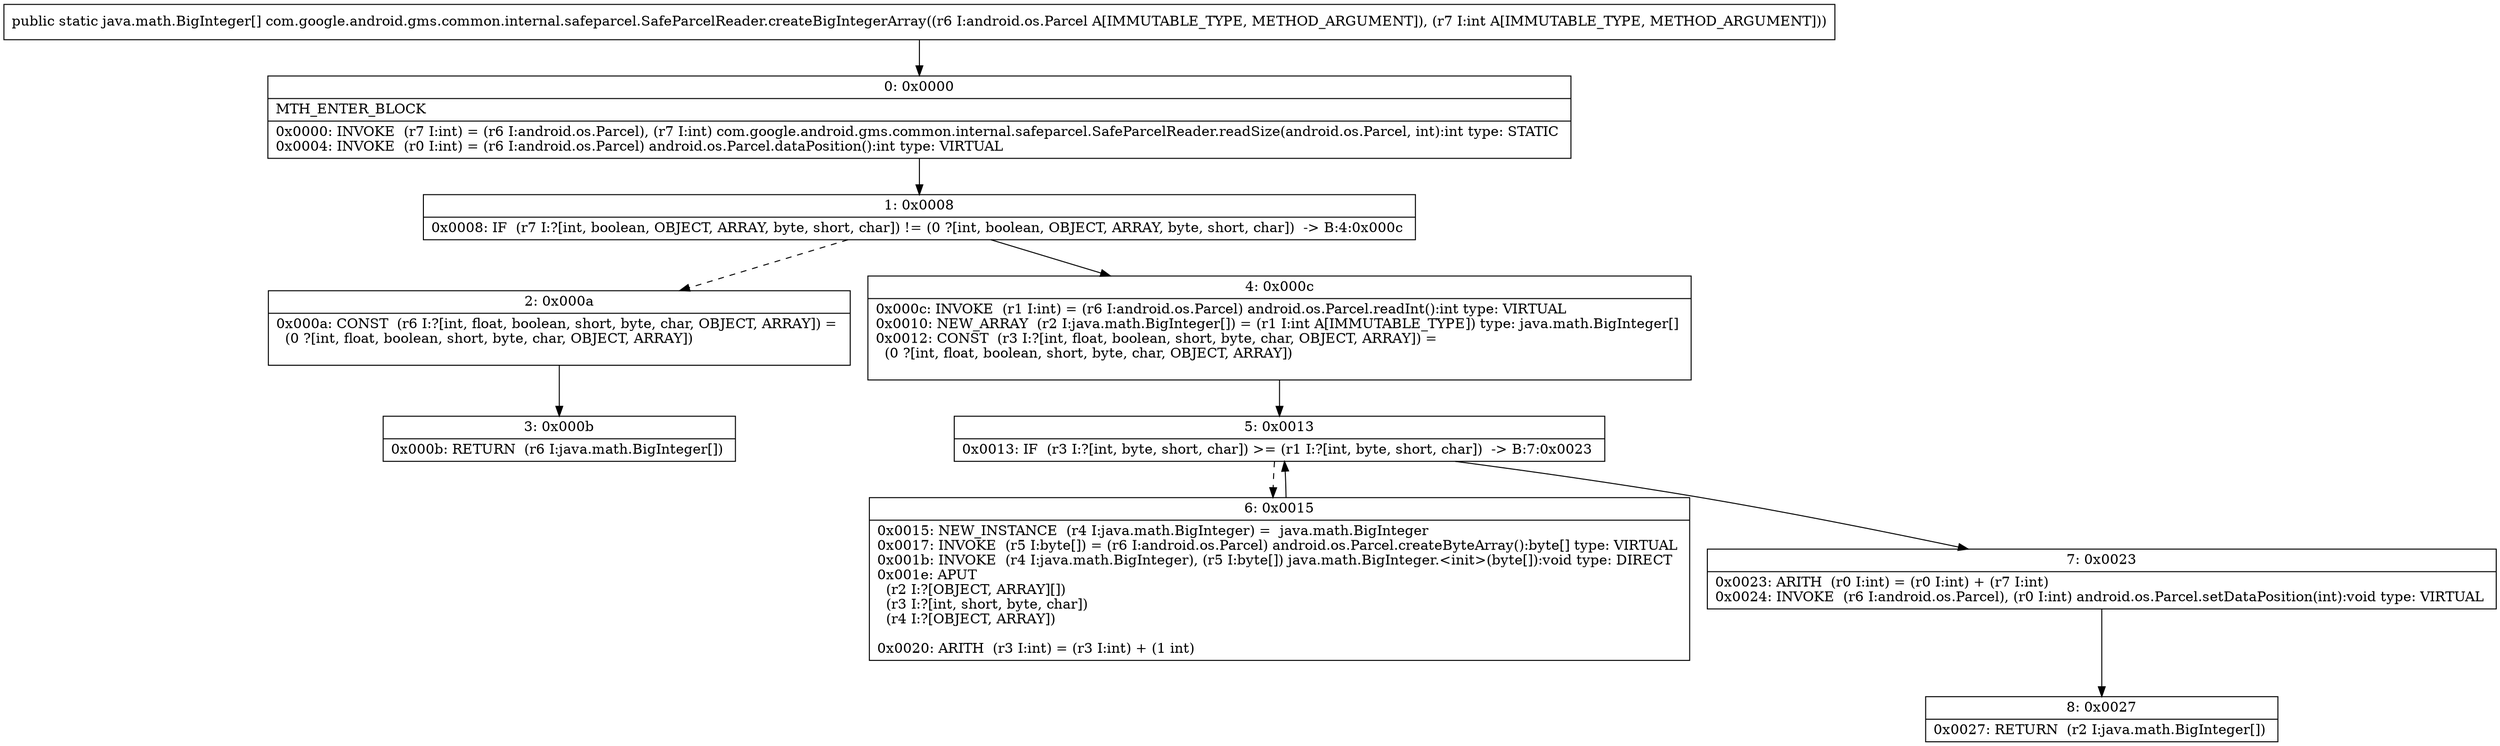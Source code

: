 digraph "CFG forcom.google.android.gms.common.internal.safeparcel.SafeParcelReader.createBigIntegerArray(Landroid\/os\/Parcel;I)[Ljava\/math\/BigInteger;" {
Node_0 [shape=record,label="{0\:\ 0x0000|MTH_ENTER_BLOCK\l|0x0000: INVOKE  (r7 I:int) = (r6 I:android.os.Parcel), (r7 I:int) com.google.android.gms.common.internal.safeparcel.SafeParcelReader.readSize(android.os.Parcel, int):int type: STATIC \l0x0004: INVOKE  (r0 I:int) = (r6 I:android.os.Parcel) android.os.Parcel.dataPosition():int type: VIRTUAL \l}"];
Node_1 [shape=record,label="{1\:\ 0x0008|0x0008: IF  (r7 I:?[int, boolean, OBJECT, ARRAY, byte, short, char]) != (0 ?[int, boolean, OBJECT, ARRAY, byte, short, char])  \-\> B:4:0x000c \l}"];
Node_2 [shape=record,label="{2\:\ 0x000a|0x000a: CONST  (r6 I:?[int, float, boolean, short, byte, char, OBJECT, ARRAY]) = \l  (0 ?[int, float, boolean, short, byte, char, OBJECT, ARRAY])\l \l}"];
Node_3 [shape=record,label="{3\:\ 0x000b|0x000b: RETURN  (r6 I:java.math.BigInteger[]) \l}"];
Node_4 [shape=record,label="{4\:\ 0x000c|0x000c: INVOKE  (r1 I:int) = (r6 I:android.os.Parcel) android.os.Parcel.readInt():int type: VIRTUAL \l0x0010: NEW_ARRAY  (r2 I:java.math.BigInteger[]) = (r1 I:int A[IMMUTABLE_TYPE]) type: java.math.BigInteger[] \l0x0012: CONST  (r3 I:?[int, float, boolean, short, byte, char, OBJECT, ARRAY]) = \l  (0 ?[int, float, boolean, short, byte, char, OBJECT, ARRAY])\l \l}"];
Node_5 [shape=record,label="{5\:\ 0x0013|0x0013: IF  (r3 I:?[int, byte, short, char]) \>= (r1 I:?[int, byte, short, char])  \-\> B:7:0x0023 \l}"];
Node_6 [shape=record,label="{6\:\ 0x0015|0x0015: NEW_INSTANCE  (r4 I:java.math.BigInteger) =  java.math.BigInteger \l0x0017: INVOKE  (r5 I:byte[]) = (r6 I:android.os.Parcel) android.os.Parcel.createByteArray():byte[] type: VIRTUAL \l0x001b: INVOKE  (r4 I:java.math.BigInteger), (r5 I:byte[]) java.math.BigInteger.\<init\>(byte[]):void type: DIRECT \l0x001e: APUT  \l  (r2 I:?[OBJECT, ARRAY][])\l  (r3 I:?[int, short, byte, char])\l  (r4 I:?[OBJECT, ARRAY])\l \l0x0020: ARITH  (r3 I:int) = (r3 I:int) + (1 int) \l}"];
Node_7 [shape=record,label="{7\:\ 0x0023|0x0023: ARITH  (r0 I:int) = (r0 I:int) + (r7 I:int) \l0x0024: INVOKE  (r6 I:android.os.Parcel), (r0 I:int) android.os.Parcel.setDataPosition(int):void type: VIRTUAL \l}"];
Node_8 [shape=record,label="{8\:\ 0x0027|0x0027: RETURN  (r2 I:java.math.BigInteger[]) \l}"];
MethodNode[shape=record,label="{public static java.math.BigInteger[] com.google.android.gms.common.internal.safeparcel.SafeParcelReader.createBigIntegerArray((r6 I:android.os.Parcel A[IMMUTABLE_TYPE, METHOD_ARGUMENT]), (r7 I:int A[IMMUTABLE_TYPE, METHOD_ARGUMENT])) }"];
MethodNode -> Node_0;
Node_0 -> Node_1;
Node_1 -> Node_2[style=dashed];
Node_1 -> Node_4;
Node_2 -> Node_3;
Node_4 -> Node_5;
Node_5 -> Node_6[style=dashed];
Node_5 -> Node_7;
Node_6 -> Node_5;
Node_7 -> Node_8;
}

